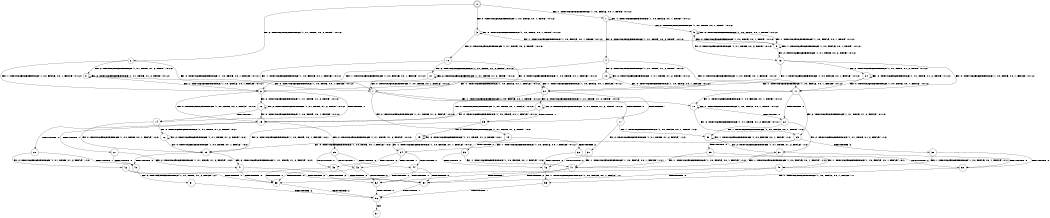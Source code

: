 digraph BCG {
size = "7, 10.5";
center = TRUE;
node [shape = circle];
0 [peripheries = 2];
0 -> 1 [label = "EX !1 !ATOMIC_EXCH_BRANCH (1, +0, FALSE, +0, 1, TRUE) !:0:1:2:"];
0 -> 2 [label = "EX !2 !ATOMIC_EXCH_BRANCH (1, +1, TRUE, +0, 2, TRUE) !:0:1:2:"];
0 -> 3 [label = "EX !0 !ATOMIC_EXCH_BRANCH (1, +0, TRUE, +0, 1, TRUE) !:0:1:2:"];
1 -> 4 [label = "EX !2 !ATOMIC_EXCH_BRANCH (1, +1, TRUE, +0, 2, TRUE) !:0:1:2:"];
1 -> 5 [label = "EX !0 !ATOMIC_EXCH_BRANCH (1, +0, TRUE, +0, 1, TRUE) !:0:1:2:"];
1 -> 1 [label = "EX !1 !ATOMIC_EXCH_BRANCH (1, +0, FALSE, +0, 1, TRUE) !:0:1:2:"];
2 -> 6 [label = "EX !1 !ATOMIC_EXCH_BRANCH (1, +0, FALSE, +0, 1, FALSE) !:0:1:2:"];
2 -> 7 [label = "EX !0 !ATOMIC_EXCH_BRANCH (1, +0, TRUE, +0, 1, FALSE) !:0:1:2:"];
2 -> 8 [label = "EX !2 !ATOMIC_EXCH_BRANCH (1, +1, TRUE, +1, 2, TRUE) !:0:1:2:"];
3 -> 9 [label = "EX !1 !ATOMIC_EXCH_BRANCH (1, +0, FALSE, +0, 1, TRUE) !:0:1:2:"];
3 -> 10 [label = "EX !2 !ATOMIC_EXCH_BRANCH (1, +1, TRUE, +0, 2, TRUE) !:0:1:2:"];
3 -> 3 [label = "EX !0 !ATOMIC_EXCH_BRANCH (1, +0, TRUE, +0, 1, TRUE) !:0:1:2:"];
4 -> 11 [label = "EX !0 !ATOMIC_EXCH_BRANCH (1, +0, TRUE, +0, 1, FALSE) !:0:1:2:"];
4 -> 12 [label = "EX !2 !ATOMIC_EXCH_BRANCH (1, +1, TRUE, +1, 2, TRUE) !:0:1:2:"];
4 -> 6 [label = "EX !1 !ATOMIC_EXCH_BRANCH (1, +0, FALSE, +0, 1, FALSE) !:0:1:2:"];
5 -> 13 [label = "EX !2 !ATOMIC_EXCH_BRANCH (1, +1, TRUE, +0, 2, TRUE) !:0:1:2:"];
5 -> 9 [label = "EX !1 !ATOMIC_EXCH_BRANCH (1, +0, FALSE, +0, 1, TRUE) !:0:1:2:"];
5 -> 5 [label = "EX !0 !ATOMIC_EXCH_BRANCH (1, +0, TRUE, +0, 1, TRUE) !:0:1:2:"];
6 -> 14 [label = "TERMINATE !1"];
6 -> 15 [label = "EX !0 !ATOMIC_EXCH_BRANCH (1, +0, TRUE, +0, 1, FALSE) !:0:1:2:"];
6 -> 16 [label = "EX !2 !ATOMIC_EXCH_BRANCH (1, +1, TRUE, +1, 2, TRUE) !:0:1:2:"];
7 -> 17 [label = "TERMINATE !0"];
7 -> 18 [label = "EX !1 !ATOMIC_EXCH_BRANCH (1, +0, FALSE, +0, 1, TRUE) !:0:1:2:"];
7 -> 19 [label = "EX !2 !ATOMIC_EXCH_BRANCH (1, +1, TRUE, +1, 2, FALSE) !:0:1:2:"];
8 -> 6 [label = "EX !1 !ATOMIC_EXCH_BRANCH (1, +0, FALSE, +0, 1, FALSE) !:0:1:2:"];
8 -> 7 [label = "EX !0 !ATOMIC_EXCH_BRANCH (1, +0, TRUE, +0, 1, FALSE) !:0:1:2:"];
8 -> 8 [label = "EX !2 !ATOMIC_EXCH_BRANCH (1, +1, TRUE, +1, 2, TRUE) !:0:1:2:"];
9 -> 13 [label = "EX !2 !ATOMIC_EXCH_BRANCH (1, +1, TRUE, +0, 2, TRUE) !:0:1:2:"];
9 -> 9 [label = "EX !1 !ATOMIC_EXCH_BRANCH (1, +0, FALSE, +0, 1, TRUE) !:0:1:2:"];
9 -> 5 [label = "EX !0 !ATOMIC_EXCH_BRANCH (1, +0, TRUE, +0, 1, TRUE) !:0:1:2:"];
10 -> 20 [label = "EX !1 !ATOMIC_EXCH_BRANCH (1, +0, FALSE, +0, 1, FALSE) !:0:1:2:"];
10 -> 21 [label = "EX !2 !ATOMIC_EXCH_BRANCH (1, +1, TRUE, +1, 2, TRUE) !:0:1:2:"];
10 -> 7 [label = "EX !0 !ATOMIC_EXCH_BRANCH (1, +0, TRUE, +0, 1, FALSE) !:0:1:2:"];
11 -> 22 [label = "TERMINATE !0"];
11 -> 23 [label = "EX !2 !ATOMIC_EXCH_BRANCH (1, +1, TRUE, +1, 2, FALSE) !:0:1:2:"];
11 -> 18 [label = "EX !1 !ATOMIC_EXCH_BRANCH (1, +0, FALSE, +0, 1, TRUE) !:0:1:2:"];
12 -> 11 [label = "EX !0 !ATOMIC_EXCH_BRANCH (1, +0, TRUE, +0, 1, FALSE) !:0:1:2:"];
12 -> 12 [label = "EX !2 !ATOMIC_EXCH_BRANCH (1, +1, TRUE, +1, 2, TRUE) !:0:1:2:"];
12 -> 6 [label = "EX !1 !ATOMIC_EXCH_BRANCH (1, +0, FALSE, +0, 1, FALSE) !:0:1:2:"];
13 -> 24 [label = "EX !2 !ATOMIC_EXCH_BRANCH (1, +1, TRUE, +1, 2, TRUE) !:0:1:2:"];
13 -> 20 [label = "EX !1 !ATOMIC_EXCH_BRANCH (1, +0, FALSE, +0, 1, FALSE) !:0:1:2:"];
13 -> 11 [label = "EX !0 !ATOMIC_EXCH_BRANCH (1, +0, TRUE, +0, 1, FALSE) !:0:1:2:"];
14 -> 25 [label = "EX !0 !ATOMIC_EXCH_BRANCH (1, +0, TRUE, +0, 1, FALSE) !:0:2:"];
14 -> 26 [label = "EX !2 !ATOMIC_EXCH_BRANCH (1, +1, TRUE, +1, 2, TRUE) !:0:2:"];
15 -> 27 [label = "TERMINATE !1"];
15 -> 28 [label = "TERMINATE !0"];
15 -> 29 [label = "EX !2 !ATOMIC_EXCH_BRANCH (1, +1, TRUE, +1, 2, FALSE) !:0:1:2:"];
16 -> 14 [label = "TERMINATE !1"];
16 -> 15 [label = "EX !0 !ATOMIC_EXCH_BRANCH (1, +0, TRUE, +0, 1, FALSE) !:0:1:2:"];
16 -> 16 [label = "EX !2 !ATOMIC_EXCH_BRANCH (1, +1, TRUE, +1, 2, TRUE) !:0:1:2:"];
17 -> 30 [label = "EX !1 !ATOMIC_EXCH_BRANCH (1, +0, FALSE, +0, 1, TRUE) !:1:2:"];
17 -> 31 [label = "EX !2 !ATOMIC_EXCH_BRANCH (1, +1, TRUE, +1, 2, FALSE) !:1:2:"];
18 -> 22 [label = "TERMINATE !0"];
18 -> 23 [label = "EX !2 !ATOMIC_EXCH_BRANCH (1, +1, TRUE, +1, 2, FALSE) !:0:1:2:"];
18 -> 18 [label = "EX !1 !ATOMIC_EXCH_BRANCH (1, +0, FALSE, +0, 1, TRUE) !:0:1:2:"];
19 -> 32 [label = "TERMINATE !2"];
19 -> 33 [label = "TERMINATE !0"];
19 -> 34 [label = "EX !1 !ATOMIC_EXCH_BRANCH (1, +0, FALSE, +0, 1, FALSE) !:0:1:2:"];
20 -> 35 [label = "TERMINATE !1"];
20 -> 36 [label = "EX !2 !ATOMIC_EXCH_BRANCH (1, +1, TRUE, +1, 2, TRUE) !:0:1:2:"];
20 -> 15 [label = "EX !0 !ATOMIC_EXCH_BRANCH (1, +0, TRUE, +0, 1, FALSE) !:0:1:2:"];
21 -> 20 [label = "EX !1 !ATOMIC_EXCH_BRANCH (1, +0, FALSE, +0, 1, FALSE) !:0:1:2:"];
21 -> 21 [label = "EX !2 !ATOMIC_EXCH_BRANCH (1, +1, TRUE, +1, 2, TRUE) !:0:1:2:"];
21 -> 7 [label = "EX !0 !ATOMIC_EXCH_BRANCH (1, +0, TRUE, +0, 1, FALSE) !:0:1:2:"];
22 -> 37 [label = "EX !2 !ATOMIC_EXCH_BRANCH (1, +1, TRUE, +1, 2, FALSE) !:1:2:"];
22 -> 30 [label = "EX !1 !ATOMIC_EXCH_BRANCH (1, +0, FALSE, +0, 1, TRUE) !:1:2:"];
23 -> 38 [label = "TERMINATE !2"];
23 -> 39 [label = "TERMINATE !0"];
23 -> 34 [label = "EX !1 !ATOMIC_EXCH_BRANCH (1, +0, FALSE, +0, 1, FALSE) !:0:1:2:"];
24 -> 24 [label = "EX !2 !ATOMIC_EXCH_BRANCH (1, +1, TRUE, +1, 2, TRUE) !:0:1:2:"];
24 -> 20 [label = "EX !1 !ATOMIC_EXCH_BRANCH (1, +0, FALSE, +0, 1, FALSE) !:0:1:2:"];
24 -> 11 [label = "EX !0 !ATOMIC_EXCH_BRANCH (1, +0, TRUE, +0, 1, FALSE) !:0:1:2:"];
25 -> 40 [label = "TERMINATE !0"];
25 -> 41 [label = "EX !2 !ATOMIC_EXCH_BRANCH (1, +1, TRUE, +1, 2, FALSE) !:0:2:"];
26 -> 25 [label = "EX !0 !ATOMIC_EXCH_BRANCH (1, +0, TRUE, +0, 1, FALSE) !:0:2:"];
26 -> 26 [label = "EX !2 !ATOMIC_EXCH_BRANCH (1, +1, TRUE, +1, 2, TRUE) !:0:2:"];
27 -> 40 [label = "TERMINATE !0"];
27 -> 41 [label = "EX !2 !ATOMIC_EXCH_BRANCH (1, +1, TRUE, +1, 2, FALSE) !:0:2:"];
28 -> 40 [label = "TERMINATE !1"];
28 -> 42 [label = "EX !2 !ATOMIC_EXCH_BRANCH (1, +1, TRUE, +1, 2, FALSE) !:1:2:"];
29 -> 43 [label = "TERMINATE !1"];
29 -> 44 [label = "TERMINATE !2"];
29 -> 45 [label = "TERMINATE !0"];
30 -> 37 [label = "EX !2 !ATOMIC_EXCH_BRANCH (1, +1, TRUE, +1, 2, FALSE) !:1:2:"];
30 -> 30 [label = "EX !1 !ATOMIC_EXCH_BRANCH (1, +0, FALSE, +0, 1, TRUE) !:1:2:"];
31 -> 46 [label = "TERMINATE !2"];
31 -> 47 [label = "EX !1 !ATOMIC_EXCH_BRANCH (1, +0, FALSE, +0, 1, FALSE) !:1:2:"];
32 -> 46 [label = "TERMINATE !0"];
32 -> 48 [label = "EX !1 !ATOMIC_EXCH_BRANCH (1, +0, FALSE, +0, 1, FALSE) !:0:1:"];
33 -> 46 [label = "TERMINATE !2"];
33 -> 47 [label = "EX !1 !ATOMIC_EXCH_BRANCH (1, +0, FALSE, +0, 1, FALSE) !:1:2:"];
34 -> 43 [label = "TERMINATE !1"];
34 -> 44 [label = "TERMINATE !2"];
34 -> 45 [label = "TERMINATE !0"];
35 -> 49 [label = "EX !2 !ATOMIC_EXCH_BRANCH (1, +1, TRUE, +1, 2, TRUE) !:0:2:"];
35 -> 25 [label = "EX !0 !ATOMIC_EXCH_BRANCH (1, +0, TRUE, +0, 1, FALSE) !:0:2:"];
36 -> 35 [label = "TERMINATE !1"];
36 -> 36 [label = "EX !2 !ATOMIC_EXCH_BRANCH (1, +1, TRUE, +1, 2, TRUE) !:0:1:2:"];
36 -> 15 [label = "EX !0 !ATOMIC_EXCH_BRANCH (1, +0, TRUE, +0, 1, FALSE) !:0:1:2:"];
37 -> 50 [label = "TERMINATE !2"];
37 -> 47 [label = "EX !1 !ATOMIC_EXCH_BRANCH (1, +0, FALSE, +0, 1, FALSE) !:1:2:"];
38 -> 50 [label = "TERMINATE !0"];
38 -> 48 [label = "EX !1 !ATOMIC_EXCH_BRANCH (1, +0, FALSE, +0, 1, FALSE) !:0:1:"];
39 -> 50 [label = "TERMINATE !2"];
39 -> 47 [label = "EX !1 !ATOMIC_EXCH_BRANCH (1, +0, FALSE, +0, 1, FALSE) !:1:2:"];
40 -> 51 [label = "EX !2 !ATOMIC_EXCH_BRANCH (1, +1, TRUE, +1, 2, FALSE) !:2:"];
41 -> 52 [label = "TERMINATE !2"];
41 -> 53 [label = "TERMINATE !0"];
42 -> 53 [label = "TERMINATE !1"];
42 -> 54 [label = "TERMINATE !2"];
43 -> 52 [label = "TERMINATE !2"];
43 -> 53 [label = "TERMINATE !0"];
44 -> 52 [label = "TERMINATE !1"];
44 -> 54 [label = "TERMINATE !0"];
45 -> 53 [label = "TERMINATE !1"];
45 -> 54 [label = "TERMINATE !2"];
46 -> 55 [label = "EX !1 !ATOMIC_EXCH_BRANCH (1, +0, FALSE, +0, 1, FALSE) !:1:"];
47 -> 53 [label = "TERMINATE !1"];
47 -> 54 [label = "TERMINATE !2"];
48 -> 52 [label = "TERMINATE !1"];
48 -> 54 [label = "TERMINATE !0"];
49 -> 49 [label = "EX !2 !ATOMIC_EXCH_BRANCH (1, +1, TRUE, +1, 2, TRUE) !:0:2:"];
49 -> 25 [label = "EX !0 !ATOMIC_EXCH_BRANCH (1, +0, TRUE, +0, 1, FALSE) !:0:2:"];
50 -> 55 [label = "EX !1 !ATOMIC_EXCH_BRANCH (1, +0, FALSE, +0, 1, FALSE) !:1:"];
51 -> 56 [label = "TERMINATE !2"];
52 -> 56 [label = "TERMINATE !0"];
53 -> 56 [label = "TERMINATE !2"];
54 -> 56 [label = "TERMINATE !1"];
55 -> 56 [label = "TERMINATE !1"];
56 -> 57 [label = "exit"];
}
